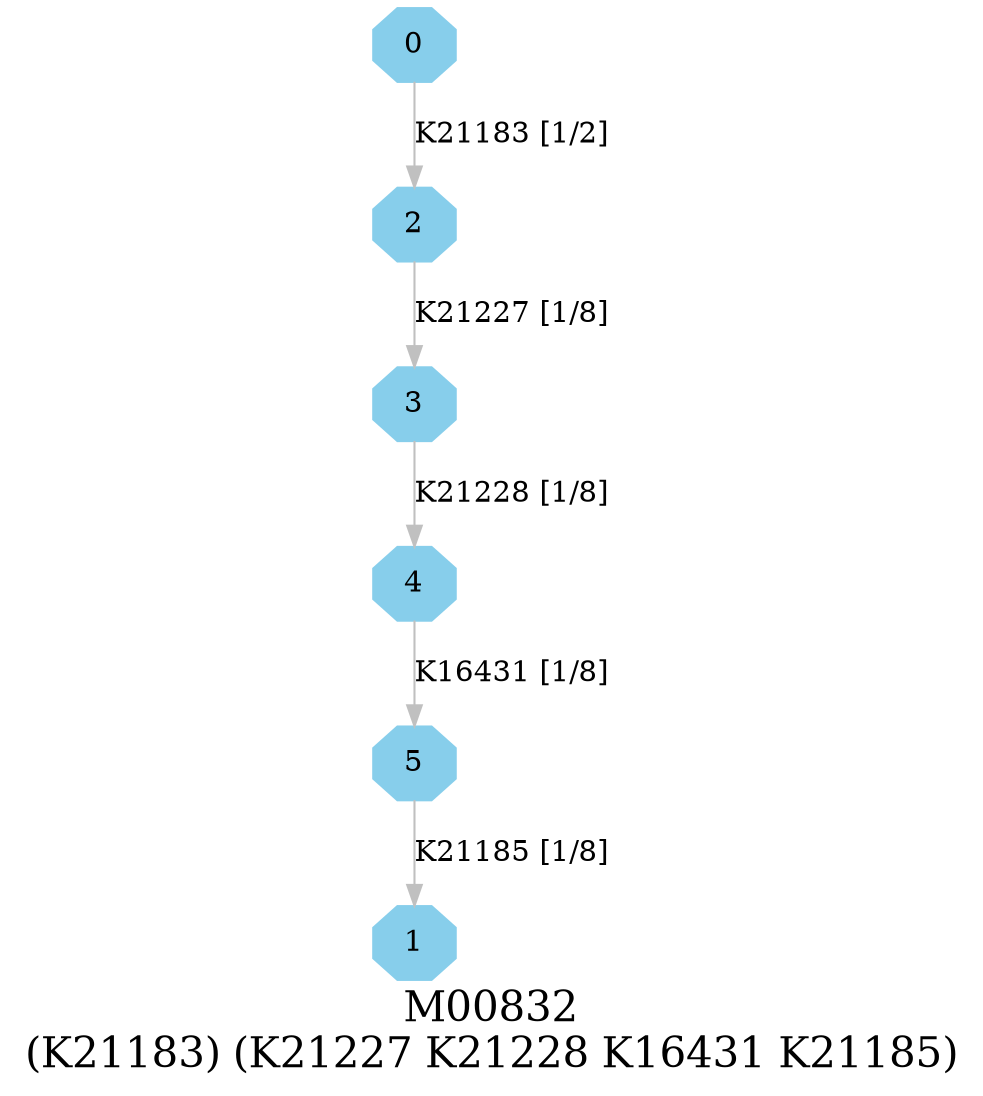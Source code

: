 digraph G {
graph [label="M00832
(K21183) (K21227 K21228 K16431 K21185)",fontsize=20];
node [shape=box,style=filled];
edge [len=3,color=grey];
{node [width=.3,height=.3,shape=octagon,style=filled,color=skyblue] 0 1 2 3 4 5 }
0 -> 2 [label="K21183 [1/2]"];
2 -> 3 [label="K21227 [1/8]"];
3 -> 4 [label="K21228 [1/8]"];
4 -> 5 [label="K16431 [1/8]"];
5 -> 1 [label="K21185 [1/8]"];
}